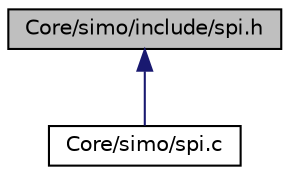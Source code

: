 digraph "Core/simo/include/spi.h"
{
 // LATEX_PDF_SIZE
  edge [fontname="Helvetica",fontsize="10",labelfontname="Helvetica",labelfontsize="10"];
  node [fontname="Helvetica",fontsize="10",shape=record];
  Node1 [label="Core/simo/include/spi.h",height=0.2,width=0.4,color="black", fillcolor="grey75", style="filled", fontcolor="black",tooltip="Driver para manejar hardware SPI."];
  Node1 -> Node2 [dir="back",color="midnightblue",fontsize="10",style="solid",fontname="Helvetica"];
  Node2 [label="Core/simo/spi.c",height=0.2,width=0.4,color="black", fillcolor="white", style="filled",URL="$spi_8c.html",tooltip="Implementacion del driver para el manejo del hardware SPI."];
}
